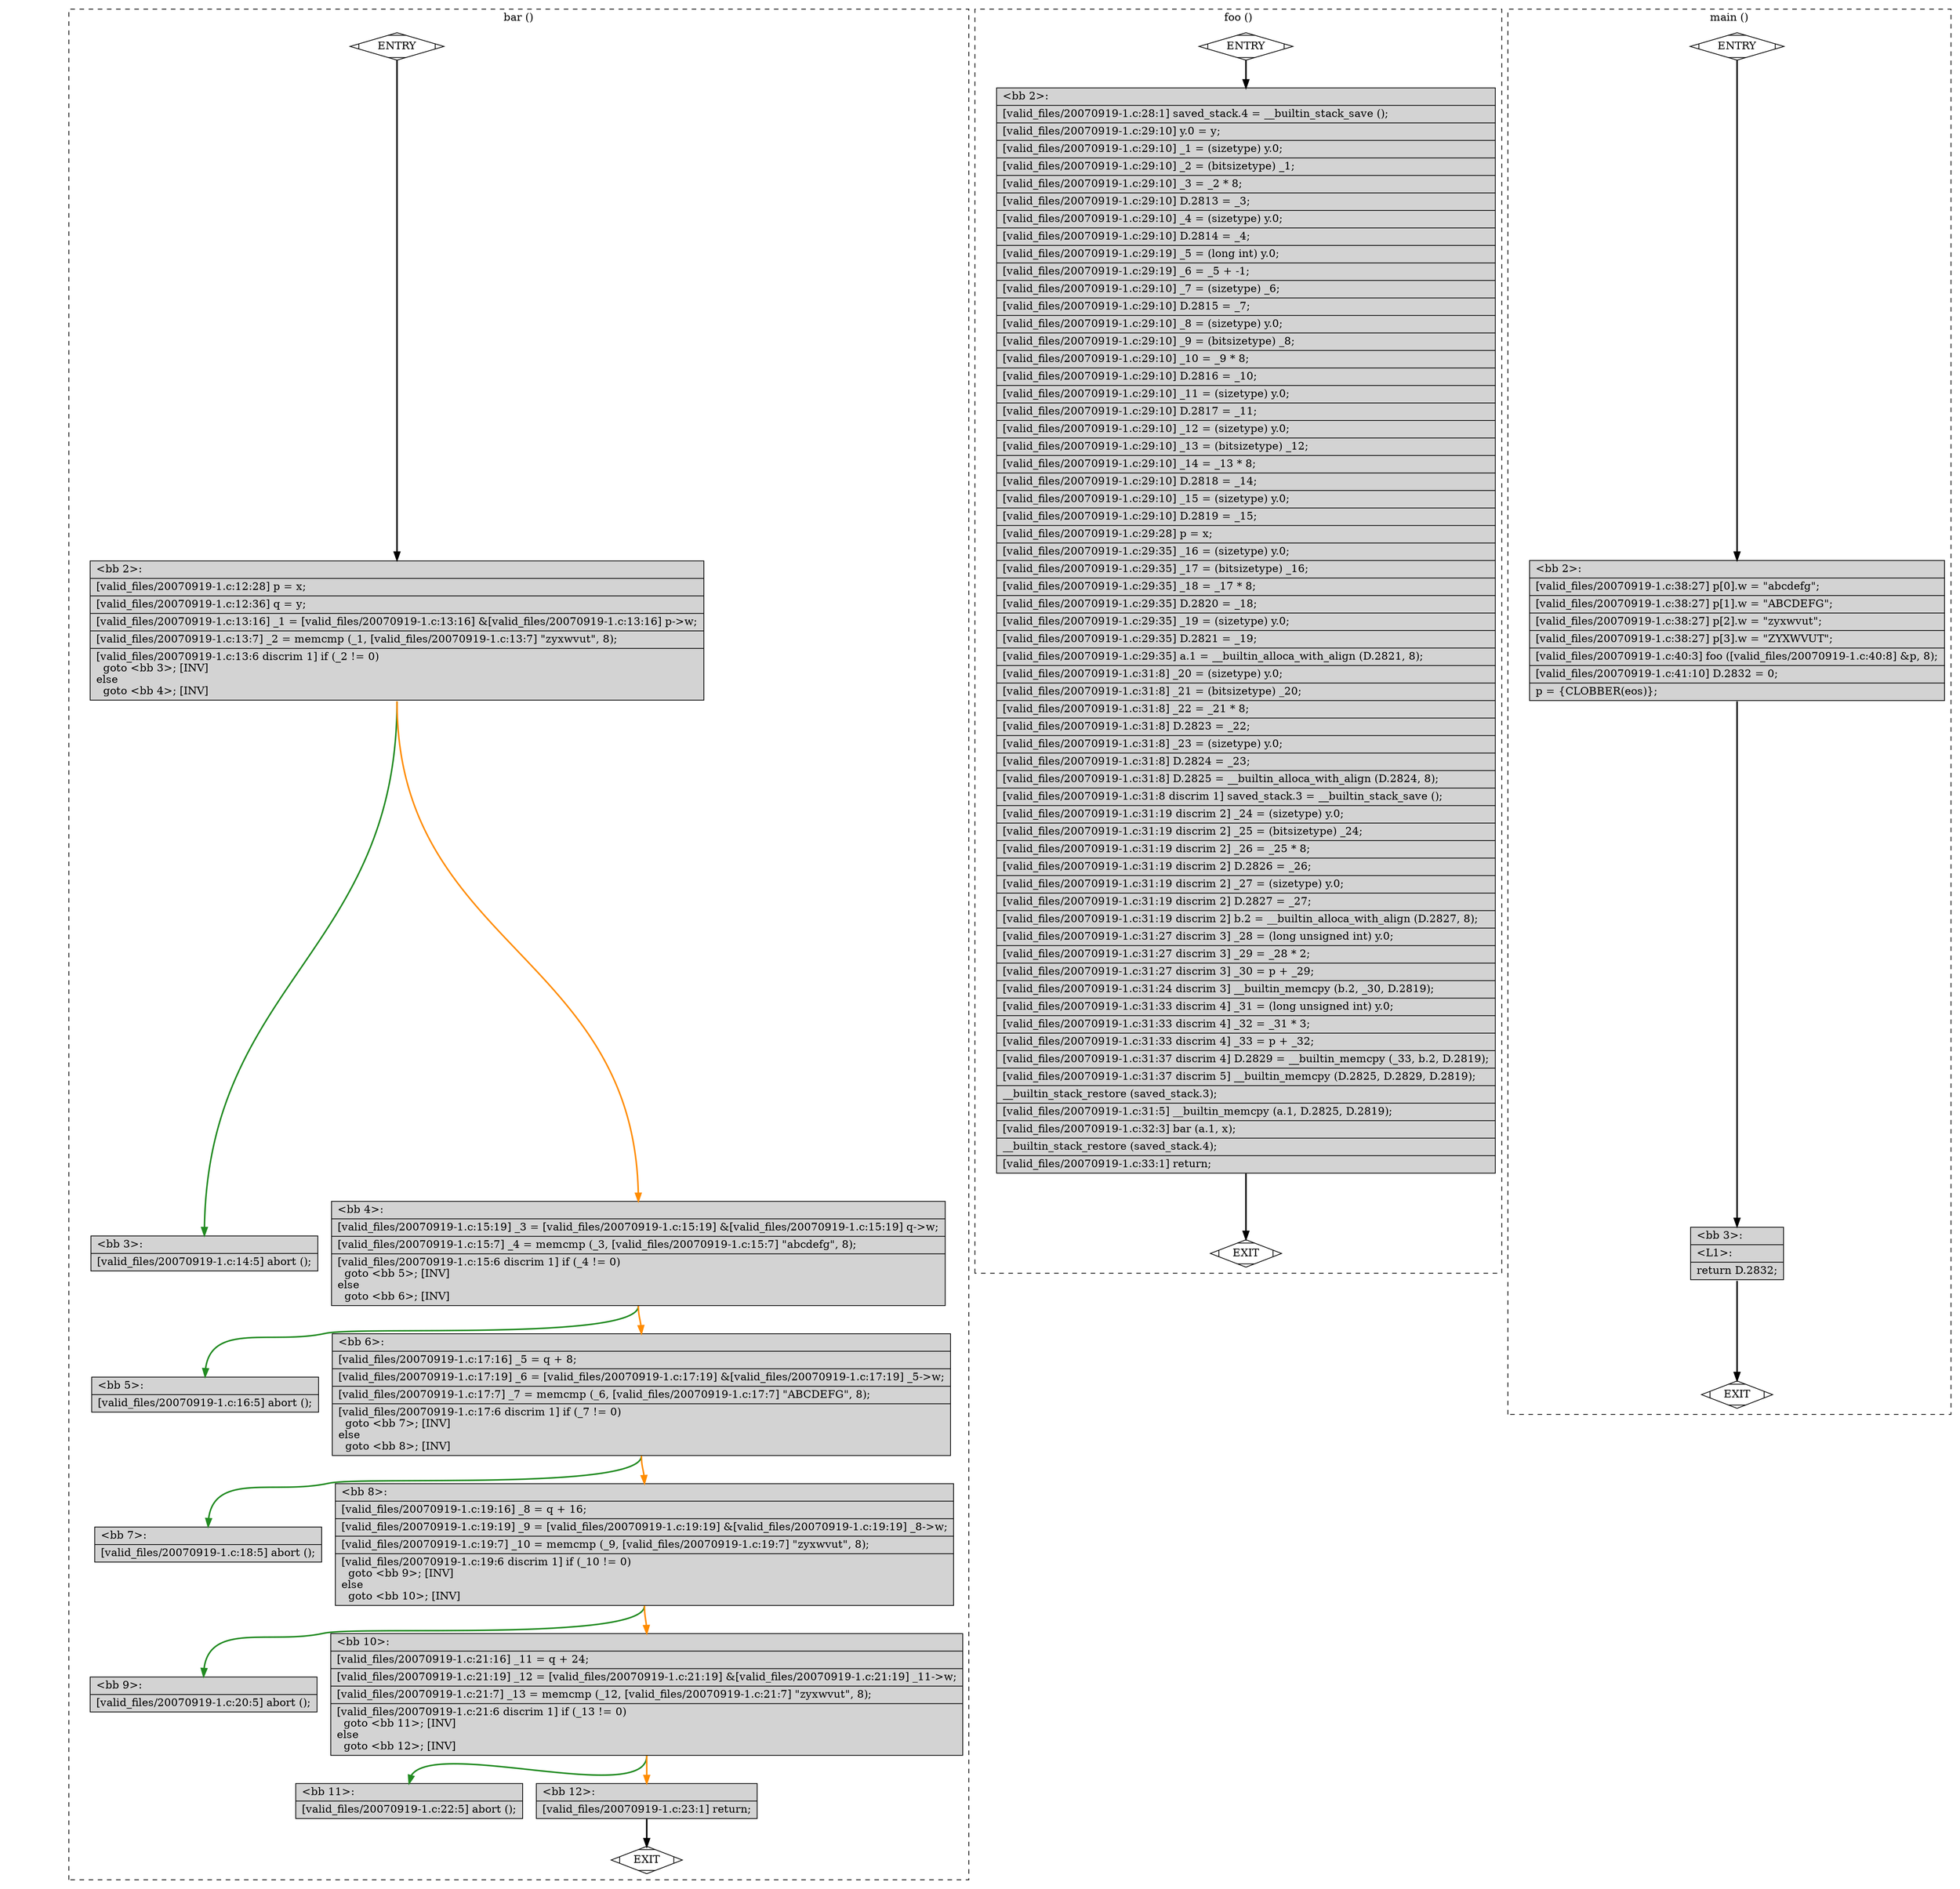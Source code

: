 digraph "a-20070919-1.c.015t.cfg" {
overlap=false;
subgraph "cluster_bar" {
	style="dashed";
	color="black";
	label="bar ()";
	fn_0_basic_block_0 [shape=Mdiamond,style=filled,fillcolor=white,label="ENTRY"];

	fn_0_basic_block_1 [shape=Mdiamond,style=filled,fillcolor=white,label="EXIT"];

	fn_0_basic_block_2 [shape=record,style=filled,fillcolor=lightgrey,label="{\<bb\ 2\>:\l\
|[valid_files/20070919-1.c:12:28]\ p\ =\ x;\l\
|[valid_files/20070919-1.c:12:36]\ q\ =\ y;\l\
|[valid_files/20070919-1.c:13:16]\ _1\ =\ [valid_files/20070919-1.c:13:16]\ &[valid_files/20070919-1.c:13:16]\ p-\>w;\l\
|[valid_files/20070919-1.c:13:7]\ _2\ =\ memcmp\ (_1,\ [valid_files/20070919-1.c:13:7]\ \"zyxwvut\",\ 8);\l\
|[valid_files/20070919-1.c:13:6\ discrim\ 1]\ if\ (_2\ !=\ 0)\l\
\ \ goto\ \<bb\ 3\>;\ [INV]\l\
else\l\
\ \ goto\ \<bb\ 4\>;\ [INV]\l\
}"];

	fn_0_basic_block_3 [shape=record,style=filled,fillcolor=lightgrey,label="{\<bb\ 3\>:\l\
|[valid_files/20070919-1.c:14:5]\ abort\ ();\l\
}"];

	fn_0_basic_block_4 [shape=record,style=filled,fillcolor=lightgrey,label="{\<bb\ 4\>:\l\
|[valid_files/20070919-1.c:15:19]\ _3\ =\ [valid_files/20070919-1.c:15:19]\ &[valid_files/20070919-1.c:15:19]\ q-\>w;\l\
|[valid_files/20070919-1.c:15:7]\ _4\ =\ memcmp\ (_3,\ [valid_files/20070919-1.c:15:7]\ \"abcdefg\",\ 8);\l\
|[valid_files/20070919-1.c:15:6\ discrim\ 1]\ if\ (_4\ !=\ 0)\l\
\ \ goto\ \<bb\ 5\>;\ [INV]\l\
else\l\
\ \ goto\ \<bb\ 6\>;\ [INV]\l\
}"];

	fn_0_basic_block_5 [shape=record,style=filled,fillcolor=lightgrey,label="{\<bb\ 5\>:\l\
|[valid_files/20070919-1.c:16:5]\ abort\ ();\l\
}"];

	fn_0_basic_block_6 [shape=record,style=filled,fillcolor=lightgrey,label="{\<bb\ 6\>:\l\
|[valid_files/20070919-1.c:17:16]\ _5\ =\ q\ +\ 8;\l\
|[valid_files/20070919-1.c:17:19]\ _6\ =\ [valid_files/20070919-1.c:17:19]\ &[valid_files/20070919-1.c:17:19]\ _5-\>w;\l\
|[valid_files/20070919-1.c:17:7]\ _7\ =\ memcmp\ (_6,\ [valid_files/20070919-1.c:17:7]\ \"ABCDEFG\",\ 8);\l\
|[valid_files/20070919-1.c:17:6\ discrim\ 1]\ if\ (_7\ !=\ 0)\l\
\ \ goto\ \<bb\ 7\>;\ [INV]\l\
else\l\
\ \ goto\ \<bb\ 8\>;\ [INV]\l\
}"];

	fn_0_basic_block_7 [shape=record,style=filled,fillcolor=lightgrey,label="{\<bb\ 7\>:\l\
|[valid_files/20070919-1.c:18:5]\ abort\ ();\l\
}"];

	fn_0_basic_block_8 [shape=record,style=filled,fillcolor=lightgrey,label="{\<bb\ 8\>:\l\
|[valid_files/20070919-1.c:19:16]\ _8\ =\ q\ +\ 16;\l\
|[valid_files/20070919-1.c:19:19]\ _9\ =\ [valid_files/20070919-1.c:19:19]\ &[valid_files/20070919-1.c:19:19]\ _8-\>w;\l\
|[valid_files/20070919-1.c:19:7]\ _10\ =\ memcmp\ (_9,\ [valid_files/20070919-1.c:19:7]\ \"zyxwvut\",\ 8);\l\
|[valid_files/20070919-1.c:19:6\ discrim\ 1]\ if\ (_10\ !=\ 0)\l\
\ \ goto\ \<bb\ 9\>;\ [INV]\l\
else\l\
\ \ goto\ \<bb\ 10\>;\ [INV]\l\
}"];

	fn_0_basic_block_9 [shape=record,style=filled,fillcolor=lightgrey,label="{\<bb\ 9\>:\l\
|[valid_files/20070919-1.c:20:5]\ abort\ ();\l\
}"];

	fn_0_basic_block_10 [shape=record,style=filled,fillcolor=lightgrey,label="{\<bb\ 10\>:\l\
|[valid_files/20070919-1.c:21:16]\ _11\ =\ q\ +\ 24;\l\
|[valid_files/20070919-1.c:21:19]\ _12\ =\ [valid_files/20070919-1.c:21:19]\ &[valid_files/20070919-1.c:21:19]\ _11-\>w;\l\
|[valid_files/20070919-1.c:21:7]\ _13\ =\ memcmp\ (_12,\ [valid_files/20070919-1.c:21:7]\ \"zyxwvut\",\ 8);\l\
|[valid_files/20070919-1.c:21:6\ discrim\ 1]\ if\ (_13\ !=\ 0)\l\
\ \ goto\ \<bb\ 11\>;\ [INV]\l\
else\l\
\ \ goto\ \<bb\ 12\>;\ [INV]\l\
}"];

	fn_0_basic_block_11 [shape=record,style=filled,fillcolor=lightgrey,label="{\<bb\ 11\>:\l\
|[valid_files/20070919-1.c:22:5]\ abort\ ();\l\
}"];

	fn_0_basic_block_12 [shape=record,style=filled,fillcolor=lightgrey,label="{\<bb\ 12\>:\l\
|[valid_files/20070919-1.c:23:1]\ return;\l\
}"];

	fn_0_basic_block_0:s -> fn_0_basic_block_2:n [style="solid,bold",color=black,weight=100,constraint=true];
	fn_0_basic_block_2:s -> fn_0_basic_block_3:n [style="solid,bold",color=forestgreen,weight=10,constraint=true];
	fn_0_basic_block_2:s -> fn_0_basic_block_4:n [style="solid,bold",color=darkorange,weight=10,constraint=true];
	fn_0_basic_block_4:s -> fn_0_basic_block_5:n [style="solid,bold",color=forestgreen,weight=10,constraint=true];
	fn_0_basic_block_4:s -> fn_0_basic_block_6:n [style="solid,bold",color=darkorange,weight=10,constraint=true];
	fn_0_basic_block_6:s -> fn_0_basic_block_7:n [style="solid,bold",color=forestgreen,weight=10,constraint=true];
	fn_0_basic_block_6:s -> fn_0_basic_block_8:n [style="solid,bold",color=darkorange,weight=10,constraint=true];
	fn_0_basic_block_8:s -> fn_0_basic_block_9:n [style="solid,bold",color=forestgreen,weight=10,constraint=true];
	fn_0_basic_block_8:s -> fn_0_basic_block_10:n [style="solid,bold",color=darkorange,weight=10,constraint=true];
	fn_0_basic_block_10:s -> fn_0_basic_block_11:n [style="solid,bold",color=forestgreen,weight=10,constraint=true];
	fn_0_basic_block_10:s -> fn_0_basic_block_12:n [style="solid,bold",color=darkorange,weight=10,constraint=true];
	fn_0_basic_block_12:s -> fn_0_basic_block_1:n [style="solid,bold",color=black,weight=10,constraint=true];
	fn_0_basic_block_0:s -> fn_0_basic_block_1:n [style="invis",constraint=true];
}
subgraph "cluster_foo" {
	style="dashed";
	color="black";
	label="foo ()";
	fn_1_basic_block_0 [shape=Mdiamond,style=filled,fillcolor=white,label="ENTRY"];

	fn_1_basic_block_1 [shape=Mdiamond,style=filled,fillcolor=white,label="EXIT"];

	fn_1_basic_block_2 [shape=record,style=filled,fillcolor=lightgrey,label="{\<bb\ 2\>:\l\
|[valid_files/20070919-1.c:28:1]\ saved_stack.4\ =\ __builtin_stack_save\ ();\l\
|[valid_files/20070919-1.c:29:10]\ y.0\ =\ y;\l\
|[valid_files/20070919-1.c:29:10]\ _1\ =\ (sizetype)\ y.0;\l\
|[valid_files/20070919-1.c:29:10]\ _2\ =\ (bitsizetype)\ _1;\l\
|[valid_files/20070919-1.c:29:10]\ _3\ =\ _2\ *\ 8;\l\
|[valid_files/20070919-1.c:29:10]\ D.2813\ =\ _3;\l\
|[valid_files/20070919-1.c:29:10]\ _4\ =\ (sizetype)\ y.0;\l\
|[valid_files/20070919-1.c:29:10]\ D.2814\ =\ _4;\l\
|[valid_files/20070919-1.c:29:19]\ _5\ =\ (long\ int)\ y.0;\l\
|[valid_files/20070919-1.c:29:19]\ _6\ =\ _5\ +\ -1;\l\
|[valid_files/20070919-1.c:29:10]\ _7\ =\ (sizetype)\ _6;\l\
|[valid_files/20070919-1.c:29:10]\ D.2815\ =\ _7;\l\
|[valid_files/20070919-1.c:29:10]\ _8\ =\ (sizetype)\ y.0;\l\
|[valid_files/20070919-1.c:29:10]\ _9\ =\ (bitsizetype)\ _8;\l\
|[valid_files/20070919-1.c:29:10]\ _10\ =\ _9\ *\ 8;\l\
|[valid_files/20070919-1.c:29:10]\ D.2816\ =\ _10;\l\
|[valid_files/20070919-1.c:29:10]\ _11\ =\ (sizetype)\ y.0;\l\
|[valid_files/20070919-1.c:29:10]\ D.2817\ =\ _11;\l\
|[valid_files/20070919-1.c:29:10]\ _12\ =\ (sizetype)\ y.0;\l\
|[valid_files/20070919-1.c:29:10]\ _13\ =\ (bitsizetype)\ _12;\l\
|[valid_files/20070919-1.c:29:10]\ _14\ =\ _13\ *\ 8;\l\
|[valid_files/20070919-1.c:29:10]\ D.2818\ =\ _14;\l\
|[valid_files/20070919-1.c:29:10]\ _15\ =\ (sizetype)\ y.0;\l\
|[valid_files/20070919-1.c:29:10]\ D.2819\ =\ _15;\l\
|[valid_files/20070919-1.c:29:28]\ p\ =\ x;\l\
|[valid_files/20070919-1.c:29:35]\ _16\ =\ (sizetype)\ y.0;\l\
|[valid_files/20070919-1.c:29:35]\ _17\ =\ (bitsizetype)\ _16;\l\
|[valid_files/20070919-1.c:29:35]\ _18\ =\ _17\ *\ 8;\l\
|[valid_files/20070919-1.c:29:35]\ D.2820\ =\ _18;\l\
|[valid_files/20070919-1.c:29:35]\ _19\ =\ (sizetype)\ y.0;\l\
|[valid_files/20070919-1.c:29:35]\ D.2821\ =\ _19;\l\
|[valid_files/20070919-1.c:29:35]\ a.1\ =\ __builtin_alloca_with_align\ (D.2821,\ 8);\l\
|[valid_files/20070919-1.c:31:8]\ _20\ =\ (sizetype)\ y.0;\l\
|[valid_files/20070919-1.c:31:8]\ _21\ =\ (bitsizetype)\ _20;\l\
|[valid_files/20070919-1.c:31:8]\ _22\ =\ _21\ *\ 8;\l\
|[valid_files/20070919-1.c:31:8]\ D.2823\ =\ _22;\l\
|[valid_files/20070919-1.c:31:8]\ _23\ =\ (sizetype)\ y.0;\l\
|[valid_files/20070919-1.c:31:8]\ D.2824\ =\ _23;\l\
|[valid_files/20070919-1.c:31:8]\ D.2825\ =\ __builtin_alloca_with_align\ (D.2824,\ 8);\l\
|[valid_files/20070919-1.c:31:8\ discrim\ 1]\ saved_stack.3\ =\ __builtin_stack_save\ ();\l\
|[valid_files/20070919-1.c:31:19\ discrim\ 2]\ _24\ =\ (sizetype)\ y.0;\l\
|[valid_files/20070919-1.c:31:19\ discrim\ 2]\ _25\ =\ (bitsizetype)\ _24;\l\
|[valid_files/20070919-1.c:31:19\ discrim\ 2]\ _26\ =\ _25\ *\ 8;\l\
|[valid_files/20070919-1.c:31:19\ discrim\ 2]\ D.2826\ =\ _26;\l\
|[valid_files/20070919-1.c:31:19\ discrim\ 2]\ _27\ =\ (sizetype)\ y.0;\l\
|[valid_files/20070919-1.c:31:19\ discrim\ 2]\ D.2827\ =\ _27;\l\
|[valid_files/20070919-1.c:31:19\ discrim\ 2]\ b.2\ =\ __builtin_alloca_with_align\ (D.2827,\ 8);\l\
|[valid_files/20070919-1.c:31:27\ discrim\ 3]\ _28\ =\ (long\ unsigned\ int)\ y.0;\l\
|[valid_files/20070919-1.c:31:27\ discrim\ 3]\ _29\ =\ _28\ *\ 2;\l\
|[valid_files/20070919-1.c:31:27\ discrim\ 3]\ _30\ =\ p\ +\ _29;\l\
|[valid_files/20070919-1.c:31:24\ discrim\ 3]\ __builtin_memcpy\ (b.2,\ _30,\ D.2819);\l\
|[valid_files/20070919-1.c:31:33\ discrim\ 4]\ _31\ =\ (long\ unsigned\ int)\ y.0;\l\
|[valid_files/20070919-1.c:31:33\ discrim\ 4]\ _32\ =\ _31\ *\ 3;\l\
|[valid_files/20070919-1.c:31:33\ discrim\ 4]\ _33\ =\ p\ +\ _32;\l\
|[valid_files/20070919-1.c:31:37\ discrim\ 4]\ D.2829\ =\ __builtin_memcpy\ (_33,\ b.2,\ D.2819);\l\
|[valid_files/20070919-1.c:31:37\ discrim\ 5]\ __builtin_memcpy\ (D.2825,\ D.2829,\ D.2819);\l\
|__builtin_stack_restore\ (saved_stack.3);\l\
|[valid_files/20070919-1.c:31:5]\ __builtin_memcpy\ (a.1,\ D.2825,\ D.2819);\l\
|[valid_files/20070919-1.c:32:3]\ bar\ (a.1,\ x);\l\
|__builtin_stack_restore\ (saved_stack.4);\l\
|[valid_files/20070919-1.c:33:1]\ return;\l\
}"];

	fn_1_basic_block_0:s -> fn_1_basic_block_2:n [style="solid,bold",color=black,weight=100,constraint=true];
	fn_1_basic_block_2:s -> fn_1_basic_block_1:n [style="solid,bold",color=black,weight=10,constraint=true];
	fn_1_basic_block_0:s -> fn_1_basic_block_1:n [style="invis",constraint=true];
}
subgraph "cluster_main" {
	style="dashed";
	color="black";
	label="main ()";
	fn_2_basic_block_0 [shape=Mdiamond,style=filled,fillcolor=white,label="ENTRY"];

	fn_2_basic_block_1 [shape=Mdiamond,style=filled,fillcolor=white,label="EXIT"];

	fn_2_basic_block_2 [shape=record,style=filled,fillcolor=lightgrey,label="{\<bb\ 2\>:\l\
|[valid_files/20070919-1.c:38:27]\ p[0].w\ =\ \"abcdefg\";\l\
|[valid_files/20070919-1.c:38:27]\ p[1].w\ =\ \"ABCDEFG\";\l\
|[valid_files/20070919-1.c:38:27]\ p[2].w\ =\ \"zyxwvut\";\l\
|[valid_files/20070919-1.c:38:27]\ p[3].w\ =\ \"ZYXWVUT\";\l\
|[valid_files/20070919-1.c:40:3]\ foo\ ([valid_files/20070919-1.c:40:8]\ &p,\ 8);\l\
|[valid_files/20070919-1.c:41:10]\ D.2832\ =\ 0;\l\
|p\ =\ \{CLOBBER(eos)\};\l\
}"];

	fn_2_basic_block_3 [shape=record,style=filled,fillcolor=lightgrey,label="{\<bb\ 3\>:\l\
|\<L1\>:\l\
|return\ D.2832;\l\
}"];

	fn_2_basic_block_0:s -> fn_2_basic_block_2:n [style="solid,bold",color=black,weight=100,constraint=true];
	fn_2_basic_block_2:s -> fn_2_basic_block_3:n [style="solid,bold",color=black,weight=100,constraint=true];
	fn_2_basic_block_3:s -> fn_2_basic_block_1:n [style="solid,bold",color=black,weight=10,constraint=true];
	fn_2_basic_block_0:s -> fn_2_basic_block_1:n [style="invis",constraint=true];
}
}
